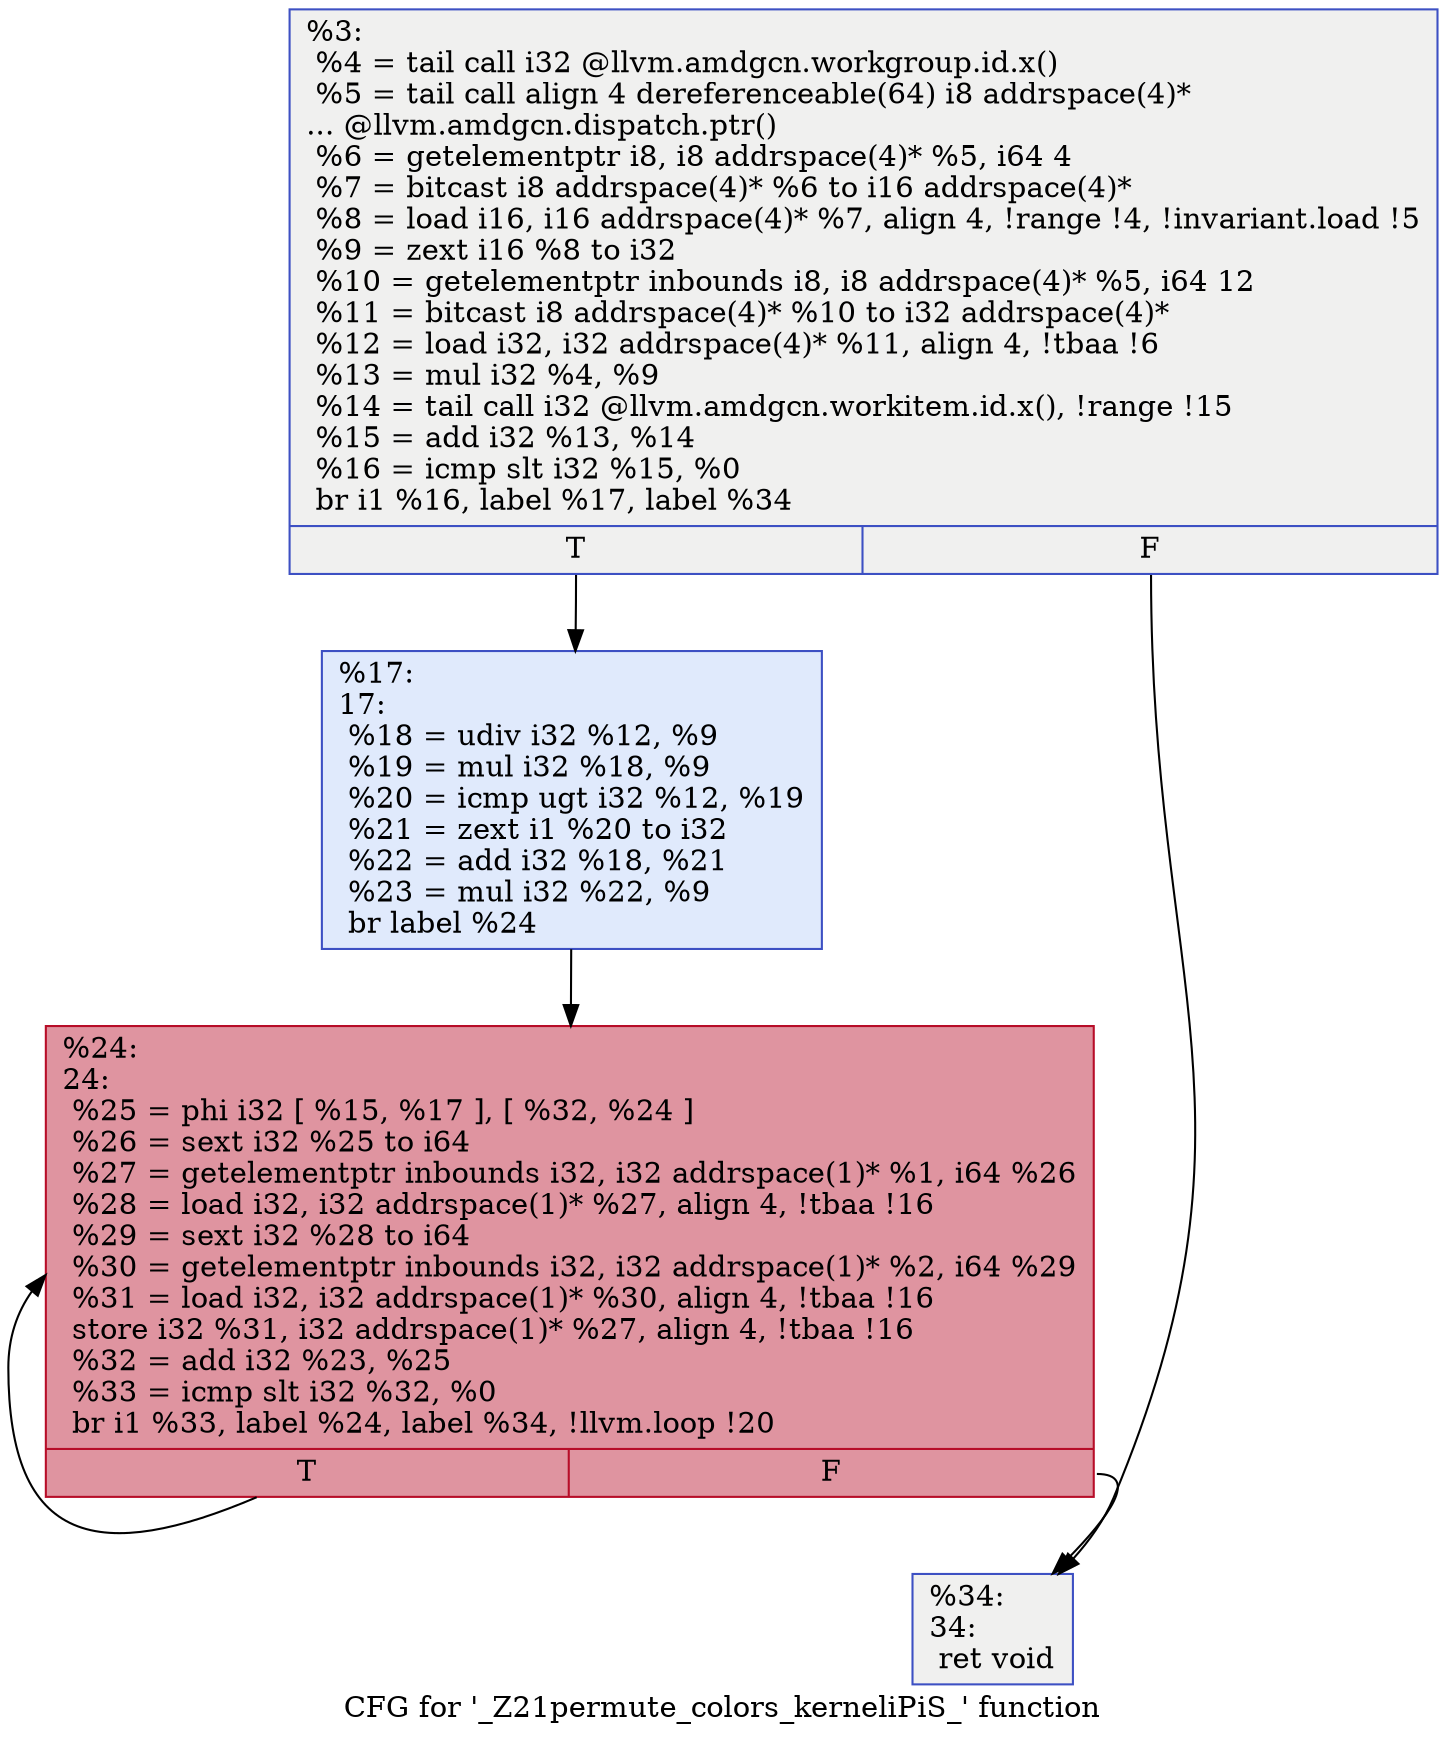 digraph "CFG for '_Z21permute_colors_kerneliPiS_' function" {
	label="CFG for '_Z21permute_colors_kerneliPiS_' function";

	Node0x61f8460 [shape=record,color="#3d50c3ff", style=filled, fillcolor="#dedcdb70",label="{%3:\l  %4 = tail call i32 @llvm.amdgcn.workgroup.id.x()\l  %5 = tail call align 4 dereferenceable(64) i8 addrspace(4)*\l... @llvm.amdgcn.dispatch.ptr()\l  %6 = getelementptr i8, i8 addrspace(4)* %5, i64 4\l  %7 = bitcast i8 addrspace(4)* %6 to i16 addrspace(4)*\l  %8 = load i16, i16 addrspace(4)* %7, align 4, !range !4, !invariant.load !5\l  %9 = zext i16 %8 to i32\l  %10 = getelementptr inbounds i8, i8 addrspace(4)* %5, i64 12\l  %11 = bitcast i8 addrspace(4)* %10 to i32 addrspace(4)*\l  %12 = load i32, i32 addrspace(4)* %11, align 4, !tbaa !6\l  %13 = mul i32 %4, %9\l  %14 = tail call i32 @llvm.amdgcn.workitem.id.x(), !range !15\l  %15 = add i32 %13, %14\l  %16 = icmp slt i32 %15, %0\l  br i1 %16, label %17, label %34\l|{<s0>T|<s1>F}}"];
	Node0x61f8460:s0 -> Node0x61f9db0;
	Node0x61f8460:s1 -> Node0x61fa760;
	Node0x61f9db0 [shape=record,color="#3d50c3ff", style=filled, fillcolor="#b9d0f970",label="{%17:\l17:                                               \l  %18 = udiv i32 %12, %9\l  %19 = mul i32 %18, %9\l  %20 = icmp ugt i32 %12, %19\l  %21 = zext i1 %20 to i32\l  %22 = add i32 %18, %21\l  %23 = mul i32 %22, %9\l  br label %24\l}"];
	Node0x61f9db0 -> Node0x61fabe0;
	Node0x61fabe0 [shape=record,color="#b70d28ff", style=filled, fillcolor="#b70d2870",label="{%24:\l24:                                               \l  %25 = phi i32 [ %15, %17 ], [ %32, %24 ]\l  %26 = sext i32 %25 to i64\l  %27 = getelementptr inbounds i32, i32 addrspace(1)* %1, i64 %26\l  %28 = load i32, i32 addrspace(1)* %27, align 4, !tbaa !16\l  %29 = sext i32 %28 to i64\l  %30 = getelementptr inbounds i32, i32 addrspace(1)* %2, i64 %29\l  %31 = load i32, i32 addrspace(1)* %30, align 4, !tbaa !16\l  store i32 %31, i32 addrspace(1)* %27, align 4, !tbaa !16\l  %32 = add i32 %23, %25\l  %33 = icmp slt i32 %32, %0\l  br i1 %33, label %24, label %34, !llvm.loop !20\l|{<s0>T|<s1>F}}"];
	Node0x61fabe0:s0 -> Node0x61fabe0;
	Node0x61fabe0:s1 -> Node0x61fa760;
	Node0x61fa760 [shape=record,color="#3d50c3ff", style=filled, fillcolor="#dedcdb70",label="{%34:\l34:                                               \l  ret void\l}"];
}
